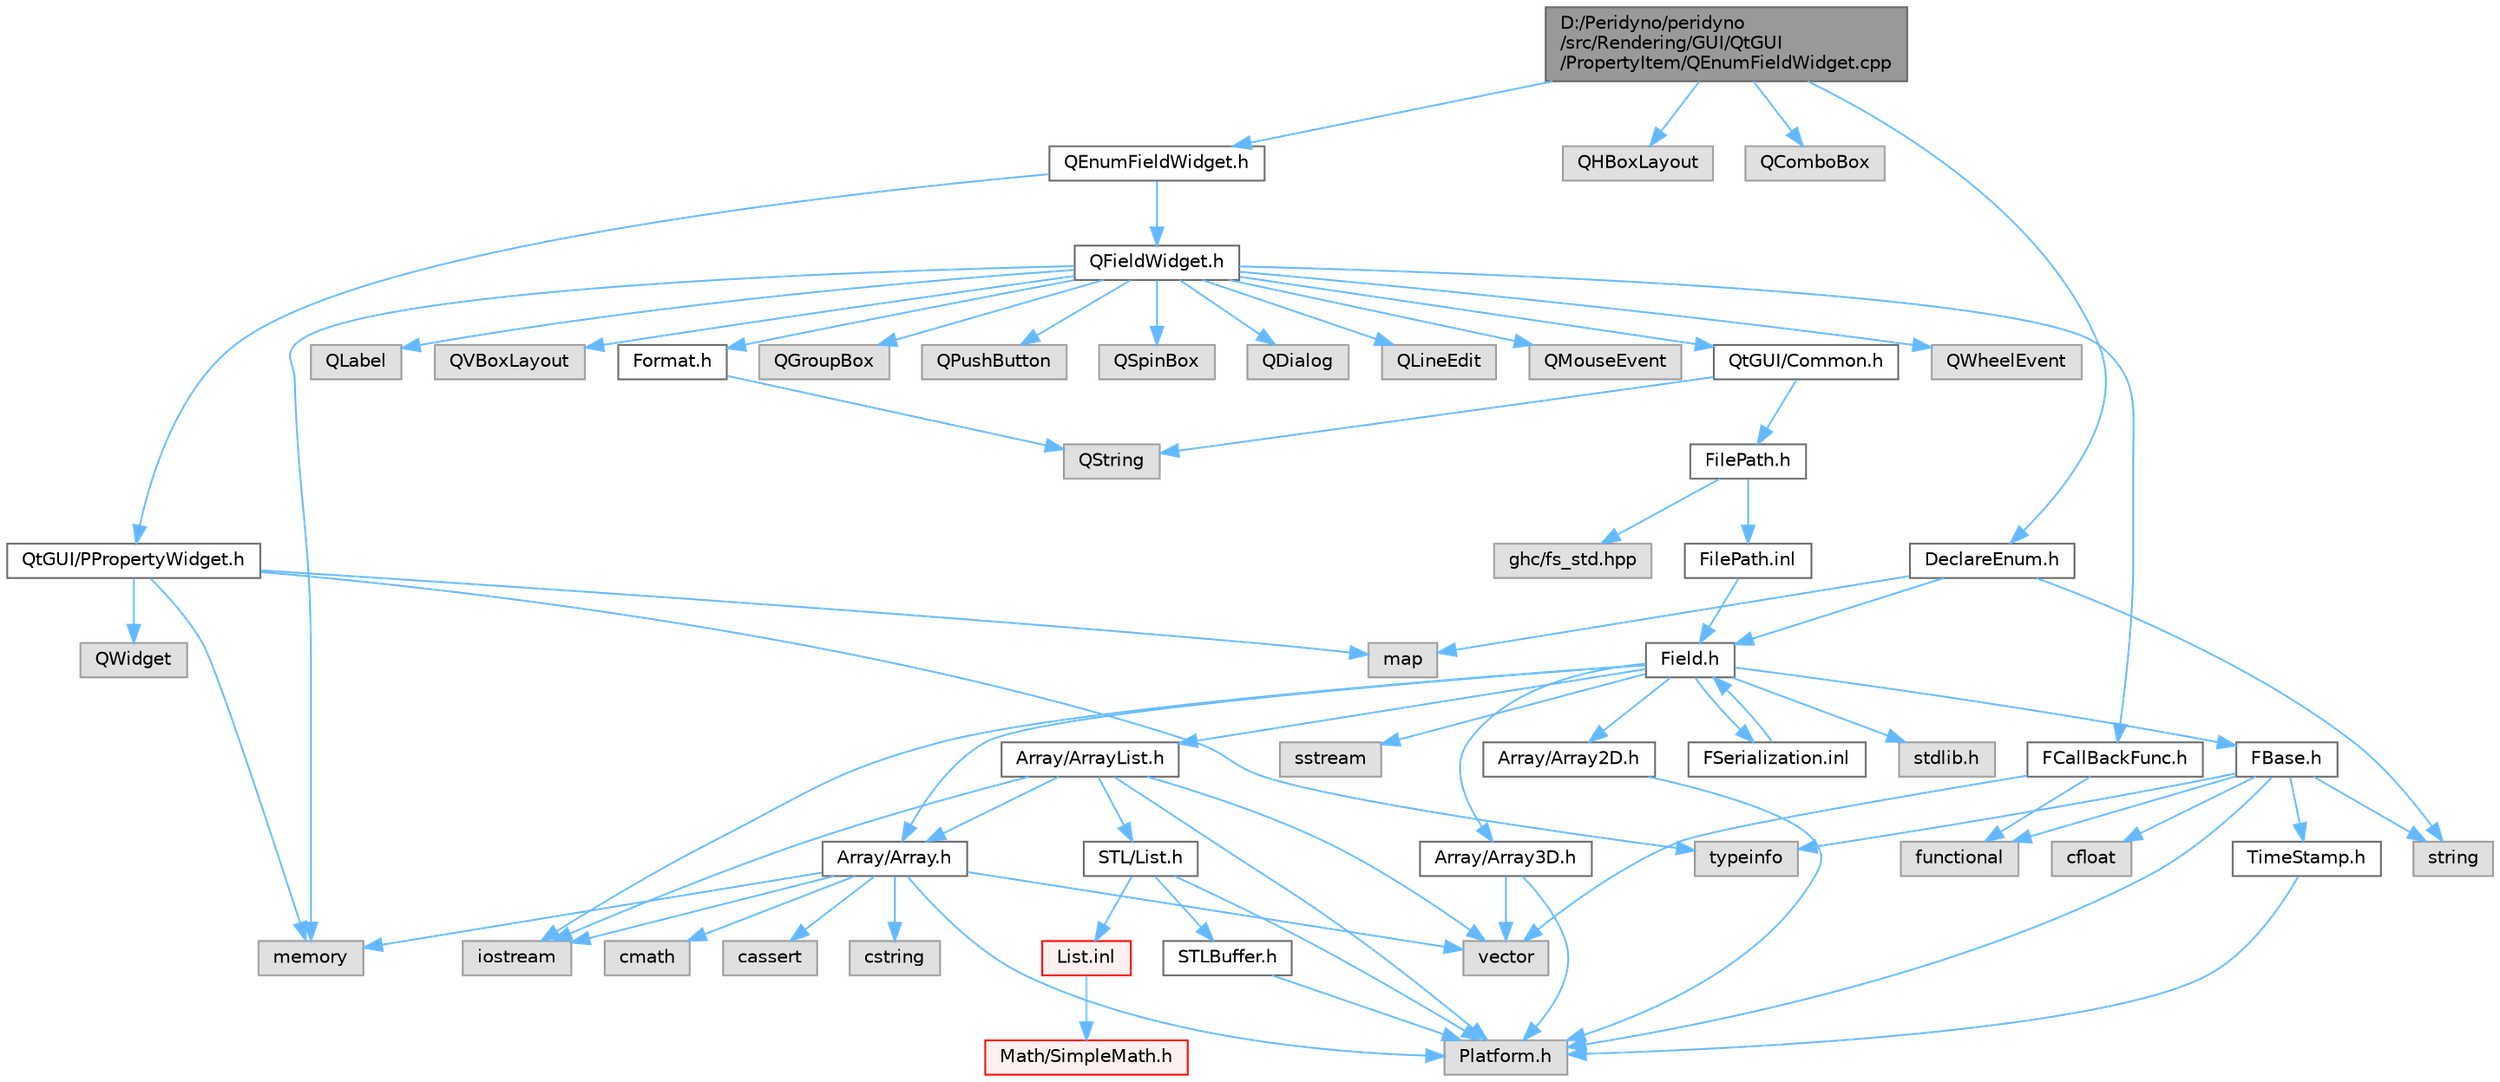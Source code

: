 digraph "D:/Peridyno/peridyno/src/Rendering/GUI/QtGUI/PropertyItem/QEnumFieldWidget.cpp"
{
 // LATEX_PDF_SIZE
  bgcolor="transparent";
  edge [fontname=Helvetica,fontsize=10,labelfontname=Helvetica,labelfontsize=10];
  node [fontname=Helvetica,fontsize=10,shape=box,height=0.2,width=0.4];
  Node1 [id="Node000001",label="D:/Peridyno/peridyno\l/src/Rendering/GUI/QtGUI\l/PropertyItem/QEnumFieldWidget.cpp",height=0.2,width=0.4,color="gray40", fillcolor="grey60", style="filled", fontcolor="black",tooltip=" "];
  Node1 -> Node2 [id="edge1_Node000001_Node000002",color="steelblue1",style="solid",tooltip=" "];
  Node2 [id="Node000002",label="QEnumFieldWidget.h",height=0.2,width=0.4,color="grey40", fillcolor="white", style="filled",URL="$_q_enum_field_widget_8h.html",tooltip=" "];
  Node2 -> Node3 [id="edge2_Node000002_Node000003",color="steelblue1",style="solid",tooltip=" "];
  Node3 [id="Node000003",label="QFieldWidget.h",height=0.2,width=0.4,color="grey40", fillcolor="white", style="filled",URL="$_q_field_widget_8h.html",tooltip=" "];
  Node3 -> Node4 [id="edge3_Node000003_Node000004",color="steelblue1",style="solid",tooltip=" "];
  Node4 [id="Node000004",label="QGroupBox",height=0.2,width=0.4,color="grey60", fillcolor="#E0E0E0", style="filled",tooltip=" "];
  Node3 -> Node5 [id="edge4_Node000003_Node000005",color="steelblue1",style="solid",tooltip=" "];
  Node5 [id="Node000005",label="QPushButton",height=0.2,width=0.4,color="grey60", fillcolor="#E0E0E0", style="filled",tooltip=" "];
  Node3 -> Node6 [id="edge5_Node000003_Node000006",color="steelblue1",style="solid",tooltip=" "];
  Node6 [id="Node000006",label="QSpinBox",height=0.2,width=0.4,color="grey60", fillcolor="#E0E0E0", style="filled",tooltip=" "];
  Node3 -> Node7 [id="edge6_Node000003_Node000007",color="steelblue1",style="solid",tooltip=" "];
  Node7 [id="Node000007",label="QDialog",height=0.2,width=0.4,color="grey60", fillcolor="#E0E0E0", style="filled",tooltip=" "];
  Node3 -> Node8 [id="edge7_Node000003_Node000008",color="steelblue1",style="solid",tooltip=" "];
  Node8 [id="Node000008",label="QLineEdit",height=0.2,width=0.4,color="grey60", fillcolor="#E0E0E0", style="filled",tooltip=" "];
  Node3 -> Node9 [id="edge8_Node000003_Node000009",color="steelblue1",style="solid",tooltip=" "];
  Node9 [id="Node000009",label="QMouseEvent",height=0.2,width=0.4,color="grey60", fillcolor="#E0E0E0", style="filled",tooltip=" "];
  Node3 -> Node10 [id="edge9_Node000003_Node000010",color="steelblue1",style="solid",tooltip=" "];
  Node10 [id="Node000010",label="QWheelEvent",height=0.2,width=0.4,color="grey60", fillcolor="#E0E0E0", style="filled",tooltip=" "];
  Node3 -> Node11 [id="edge10_Node000003_Node000011",color="steelblue1",style="solid",tooltip=" "];
  Node11 [id="Node000011",label="QLabel",height=0.2,width=0.4,color="grey60", fillcolor="#E0E0E0", style="filled",tooltip=" "];
  Node3 -> Node12 [id="edge11_Node000003_Node000012",color="steelblue1",style="solid",tooltip=" "];
  Node12 [id="Node000012",label="QVBoxLayout",height=0.2,width=0.4,color="grey60", fillcolor="#E0E0E0", style="filled",tooltip=" "];
  Node3 -> Node13 [id="edge12_Node000003_Node000013",color="steelblue1",style="solid",tooltip=" "];
  Node13 [id="Node000013",label="Format.h",height=0.2,width=0.4,color="grey40", fillcolor="white", style="filled",URL="$_format_8h.html",tooltip=" "];
  Node13 -> Node14 [id="edge13_Node000013_Node000014",color="steelblue1",style="solid",tooltip=" "];
  Node14 [id="Node000014",label="QString",height=0.2,width=0.4,color="grey60", fillcolor="#E0E0E0", style="filled",tooltip=" "];
  Node3 -> Node15 [id="edge14_Node000003_Node000015",color="steelblue1",style="solid",tooltip=" "];
  Node15 [id="Node000015",label="FCallBackFunc.h",height=0.2,width=0.4,color="grey40", fillcolor="white", style="filled",URL="$_f_callback_func_8h.html",tooltip=" "];
  Node15 -> Node16 [id="edge15_Node000015_Node000016",color="steelblue1",style="solid",tooltip=" "];
  Node16 [id="Node000016",label="vector",height=0.2,width=0.4,color="grey60", fillcolor="#E0E0E0", style="filled",tooltip=" "];
  Node15 -> Node17 [id="edge16_Node000015_Node000017",color="steelblue1",style="solid",tooltip=" "];
  Node17 [id="Node000017",label="functional",height=0.2,width=0.4,color="grey60", fillcolor="#E0E0E0", style="filled",tooltip=" "];
  Node3 -> Node18 [id="edge17_Node000003_Node000018",color="steelblue1",style="solid",tooltip=" "];
  Node18 [id="Node000018",label="QtGUI/Common.h",height=0.2,width=0.4,color="grey40", fillcolor="white", style="filled",URL="$_common_8h.html",tooltip=" "];
  Node18 -> Node14 [id="edge18_Node000018_Node000014",color="steelblue1",style="solid",tooltip=" "];
  Node18 -> Node19 [id="edge19_Node000018_Node000019",color="steelblue1",style="solid",tooltip=" "];
  Node19 [id="Node000019",label="FilePath.h",height=0.2,width=0.4,color="grey40", fillcolor="white", style="filled",URL="$_file_path_8h.html",tooltip=" "];
  Node19 -> Node20 [id="edge20_Node000019_Node000020",color="steelblue1",style="solid",tooltip=" "];
  Node20 [id="Node000020",label="ghc/fs_std.hpp",height=0.2,width=0.4,color="grey60", fillcolor="#E0E0E0", style="filled",tooltip=" "];
  Node19 -> Node21 [id="edge21_Node000019_Node000021",color="steelblue1",style="solid",tooltip=" "];
  Node21 [id="Node000021",label="FilePath.inl",height=0.2,width=0.4,color="grey40", fillcolor="white", style="filled",URL="$_file_path_8inl.html",tooltip=" "];
  Node21 -> Node22 [id="edge22_Node000021_Node000022",color="steelblue1",style="solid",tooltip=" "];
  Node22 [id="Node000022",label="Field.h",height=0.2,width=0.4,color="grey40", fillcolor="white", style="filled",URL="$_field_8h.html",tooltip=" "];
  Node22 -> Node23 [id="edge23_Node000022_Node000023",color="steelblue1",style="solid",tooltip=" "];
  Node23 [id="Node000023",label="iostream",height=0.2,width=0.4,color="grey60", fillcolor="#E0E0E0", style="filled",tooltip=" "];
  Node22 -> Node24 [id="edge24_Node000022_Node000024",color="steelblue1",style="solid",tooltip=" "];
  Node24 [id="Node000024",label="stdlib.h",height=0.2,width=0.4,color="grey60", fillcolor="#E0E0E0", style="filled",tooltip=" "];
  Node22 -> Node25 [id="edge25_Node000022_Node000025",color="steelblue1",style="solid",tooltip=" "];
  Node25 [id="Node000025",label="sstream",height=0.2,width=0.4,color="grey60", fillcolor="#E0E0E0", style="filled",tooltip=" "];
  Node22 -> Node26 [id="edge26_Node000022_Node000026",color="steelblue1",style="solid",tooltip=" "];
  Node26 [id="Node000026",label="FBase.h",height=0.2,width=0.4,color="grey40", fillcolor="white", style="filled",URL="$_f_base_8h.html",tooltip=" "];
  Node26 -> Node27 [id="edge27_Node000026_Node000027",color="steelblue1",style="solid",tooltip=" "];
  Node27 [id="Node000027",label="Platform.h",height=0.2,width=0.4,color="grey60", fillcolor="#E0E0E0", style="filled",tooltip=" "];
  Node26 -> Node28 [id="edge28_Node000026_Node000028",color="steelblue1",style="solid",tooltip=" "];
  Node28 [id="Node000028",label="TimeStamp.h",height=0.2,width=0.4,color="grey40", fillcolor="white", style="filled",URL="$_time_stamp_8h.html",tooltip=" "];
  Node28 -> Node27 [id="edge29_Node000028_Node000027",color="steelblue1",style="solid",tooltip=" "];
  Node26 -> Node29 [id="edge30_Node000026_Node000029",color="steelblue1",style="solid",tooltip=" "];
  Node29 [id="Node000029",label="typeinfo",height=0.2,width=0.4,color="grey60", fillcolor="#E0E0E0", style="filled",tooltip=" "];
  Node26 -> Node30 [id="edge31_Node000026_Node000030",color="steelblue1",style="solid",tooltip=" "];
  Node30 [id="Node000030",label="string",height=0.2,width=0.4,color="grey60", fillcolor="#E0E0E0", style="filled",tooltip=" "];
  Node26 -> Node17 [id="edge32_Node000026_Node000017",color="steelblue1",style="solid",tooltip=" "];
  Node26 -> Node31 [id="edge33_Node000026_Node000031",color="steelblue1",style="solid",tooltip=" "];
  Node31 [id="Node000031",label="cfloat",height=0.2,width=0.4,color="grey60", fillcolor="#E0E0E0", style="filled",tooltip=" "];
  Node22 -> Node32 [id="edge34_Node000022_Node000032",color="steelblue1",style="solid",tooltip=" "];
  Node32 [id="Node000032",label="Array/Array.h",height=0.2,width=0.4,color="grey40", fillcolor="white", style="filled",URL="$_array_8h.html",tooltip=" "];
  Node32 -> Node27 [id="edge35_Node000032_Node000027",color="steelblue1",style="solid",tooltip=" "];
  Node32 -> Node33 [id="edge36_Node000032_Node000033",color="steelblue1",style="solid",tooltip=" "];
  Node33 [id="Node000033",label="cassert",height=0.2,width=0.4,color="grey60", fillcolor="#E0E0E0", style="filled",tooltip=" "];
  Node32 -> Node16 [id="edge37_Node000032_Node000016",color="steelblue1",style="solid",tooltip=" "];
  Node32 -> Node23 [id="edge38_Node000032_Node000023",color="steelblue1",style="solid",tooltip=" "];
  Node32 -> Node34 [id="edge39_Node000032_Node000034",color="steelblue1",style="solid",tooltip=" "];
  Node34 [id="Node000034",label="cstring",height=0.2,width=0.4,color="grey60", fillcolor="#E0E0E0", style="filled",tooltip=" "];
  Node32 -> Node35 [id="edge40_Node000032_Node000035",color="steelblue1",style="solid",tooltip=" "];
  Node35 [id="Node000035",label="memory",height=0.2,width=0.4,color="grey60", fillcolor="#E0E0E0", style="filled",tooltip=" "];
  Node32 -> Node36 [id="edge41_Node000032_Node000036",color="steelblue1",style="solid",tooltip=" "];
  Node36 [id="Node000036",label="cmath",height=0.2,width=0.4,color="grey60", fillcolor="#E0E0E0", style="filled",tooltip=" "];
  Node22 -> Node37 [id="edge42_Node000022_Node000037",color="steelblue1",style="solid",tooltip=" "];
  Node37 [id="Node000037",label="Array/Array2D.h",height=0.2,width=0.4,color="grey40", fillcolor="white", style="filled",URL="$_array2_d_8h.html",tooltip=" "];
  Node37 -> Node27 [id="edge43_Node000037_Node000027",color="steelblue1",style="solid",tooltip=" "];
  Node22 -> Node38 [id="edge44_Node000022_Node000038",color="steelblue1",style="solid",tooltip=" "];
  Node38 [id="Node000038",label="Array/Array3D.h",height=0.2,width=0.4,color="grey40", fillcolor="white", style="filled",URL="$_array3_d_8h.html",tooltip=" "];
  Node38 -> Node27 [id="edge45_Node000038_Node000027",color="steelblue1",style="solid",tooltip=" "];
  Node38 -> Node16 [id="edge46_Node000038_Node000016",color="steelblue1",style="solid",tooltip=" "];
  Node22 -> Node39 [id="edge47_Node000022_Node000039",color="steelblue1",style="solid",tooltip=" "];
  Node39 [id="Node000039",label="Array/ArrayList.h",height=0.2,width=0.4,color="grey40", fillcolor="white", style="filled",URL="$_array_list_8h.html",tooltip=" "];
  Node39 -> Node16 [id="edge48_Node000039_Node000016",color="steelblue1",style="solid",tooltip=" "];
  Node39 -> Node23 [id="edge49_Node000039_Node000023",color="steelblue1",style="solid",tooltip=" "];
  Node39 -> Node27 [id="edge50_Node000039_Node000027",color="steelblue1",style="solid",tooltip=" "];
  Node39 -> Node40 [id="edge51_Node000039_Node000040",color="steelblue1",style="solid",tooltip=" "];
  Node40 [id="Node000040",label="STL/List.h",height=0.2,width=0.4,color="grey40", fillcolor="white", style="filled",URL="$_list_8h.html",tooltip=" "];
  Node40 -> Node27 [id="edge52_Node000040_Node000027",color="steelblue1",style="solid",tooltip=" "];
  Node40 -> Node41 [id="edge53_Node000040_Node000041",color="steelblue1",style="solid",tooltip=" "];
  Node41 [id="Node000041",label="STLBuffer.h",height=0.2,width=0.4,color="grey40", fillcolor="white", style="filled",URL="$_s_t_l_buffer_8h.html",tooltip=" "];
  Node41 -> Node27 [id="edge54_Node000041_Node000027",color="steelblue1",style="solid",tooltip=" "];
  Node40 -> Node42 [id="edge55_Node000040_Node000042",color="steelblue1",style="solid",tooltip=" "];
  Node42 [id="Node000042",label="List.inl",height=0.2,width=0.4,color="red", fillcolor="#FFF0F0", style="filled",URL="$_list_8inl.html",tooltip=" "];
  Node42 -> Node43 [id="edge56_Node000042_Node000043",color="steelblue1",style="solid",tooltip=" "];
  Node43 [id="Node000043",label="Math/SimpleMath.h",height=0.2,width=0.4,color="red", fillcolor="#FFF0F0", style="filled",URL="$_simple_math_8h.html",tooltip=" "];
  Node39 -> Node32 [id="edge57_Node000039_Node000032",color="steelblue1",style="solid",tooltip=" "];
  Node22 -> Node80 [id="edge58_Node000022_Node000080",color="steelblue1",style="solid",tooltip=" "];
  Node80 [id="Node000080",label="FSerialization.inl",height=0.2,width=0.4,color="grey40", fillcolor="white", style="filled",URL="$_f_serialization_8inl.html",tooltip=" "];
  Node80 -> Node22 [id="edge59_Node000080_Node000022",color="steelblue1",style="solid",tooltip=" "];
  Node3 -> Node35 [id="edge60_Node000003_Node000035",color="steelblue1",style="solid",tooltip=" "];
  Node2 -> Node81 [id="edge61_Node000002_Node000081",color="steelblue1",style="solid",tooltip=" "];
  Node81 [id="Node000081",label="QtGUI/PPropertyWidget.h",height=0.2,width=0.4,color="grey40", fillcolor="white", style="filled",URL="$_p_property_widget_8h.html",tooltip=" "];
  Node81 -> Node82 [id="edge62_Node000081_Node000082",color="steelblue1",style="solid",tooltip=" "];
  Node82 [id="Node000082",label="map",height=0.2,width=0.4,color="grey60", fillcolor="#E0E0E0", style="filled",tooltip=" "];
  Node81 -> Node83 [id="edge63_Node000081_Node000083",color="steelblue1",style="solid",tooltip=" "];
  Node83 [id="Node000083",label="QWidget",height=0.2,width=0.4,color="grey60", fillcolor="#E0E0E0", style="filled",tooltip=" "];
  Node81 -> Node29 [id="edge64_Node000081_Node000029",color="steelblue1",style="solid",tooltip=" "];
  Node81 -> Node35 [id="edge65_Node000081_Node000035",color="steelblue1",style="solid",tooltip=" "];
  Node1 -> Node84 [id="edge66_Node000001_Node000084",color="steelblue1",style="solid",tooltip=" "];
  Node84 [id="Node000084",label="QHBoxLayout",height=0.2,width=0.4,color="grey60", fillcolor="#E0E0E0", style="filled",tooltip=" "];
  Node1 -> Node85 [id="edge67_Node000001_Node000085",color="steelblue1",style="solid",tooltip=" "];
  Node85 [id="Node000085",label="QComboBox",height=0.2,width=0.4,color="grey60", fillcolor="#E0E0E0", style="filled",tooltip=" "];
  Node1 -> Node86 [id="edge68_Node000001_Node000086",color="steelblue1",style="solid",tooltip=" "];
  Node86 [id="Node000086",label="DeclareEnum.h",height=0.2,width=0.4,color="grey40", fillcolor="white", style="filled",URL="$_declare_enum_8h.html",tooltip=" "];
  Node86 -> Node82 [id="edge69_Node000086_Node000082",color="steelblue1",style="solid",tooltip=" "];
  Node86 -> Node30 [id="edge70_Node000086_Node000030",color="steelblue1",style="solid",tooltip=" "];
  Node86 -> Node22 [id="edge71_Node000086_Node000022",color="steelblue1",style="solid",tooltip=" "];
}
